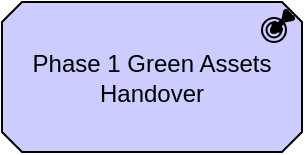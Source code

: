<mxfile version="20.2.2" type="github">
  <diagram id="6I0OCvxSQrVGMHxT2VVA" name="Page-1">
    <mxGraphModel dx="1367" dy="706" grid="1" gridSize="10" guides="1" tooltips="1" connect="1" arrows="1" fold="1" page="1" pageScale="1" pageWidth="850" pageHeight="1100" math="0" shadow="0">
      <root>
        <mxCell id="0" />
        <mxCell id="1" parent="0" />
        <mxCell id="uVRVBFN1obLMrMs4CRgb-1" value="Phase 1 Green Assets Handover" style="html=1;outlineConnect=0;whiteSpace=wrap;fillColor=#CCCCFF;shape=mxgraph.archimate3.application;appType=outcome;archiType=oct;" parent="1" vertex="1">
          <mxGeometry x="600" y="80" width="150" height="75" as="geometry" />
        </mxCell>
      </root>
    </mxGraphModel>
  </diagram>
</mxfile>

